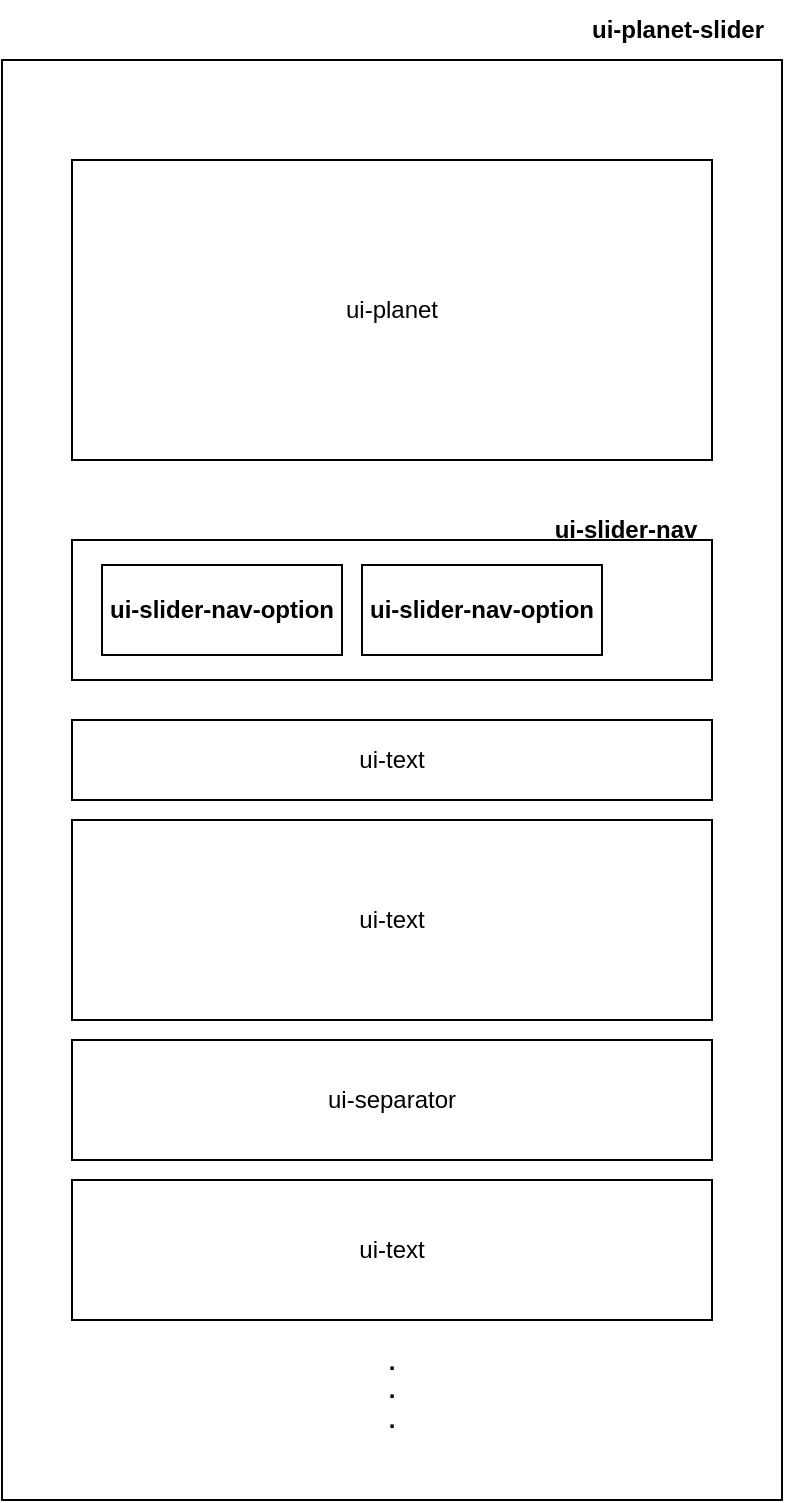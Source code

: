 <mxfile>
    <diagram id="RPy-i5b2ThRWYcu8mVJ7" name="ui-planet-slider">
        <mxGraphModel dx="1098" dy="771" grid="1" gridSize="10" guides="1" tooltips="1" connect="1" arrows="1" fold="1" page="1" pageScale="1" pageWidth="827" pageHeight="1169" math="0" shadow="0">
            <root>
                <mxCell id="0"/>
                <mxCell id="1" parent="0"/>
                <mxCell id="5" value="" style="rounded=0;whiteSpace=wrap;html=1;" parent="1" vertex="1">
                    <mxGeometry x="120" y="80" width="390" height="720" as="geometry"/>
                </mxCell>
                <mxCell id="6" value="ui-planet" style="rounded=0;whiteSpace=wrap;html=1;" parent="1" vertex="1">
                    <mxGeometry x="155" y="130" width="320" height="150" as="geometry"/>
                </mxCell>
                <mxCell id="7" value="" style="rounded=0;whiteSpace=wrap;html=1;" parent="1" vertex="1">
                    <mxGeometry x="155" y="320" width="320" height="70" as="geometry"/>
                </mxCell>
                <mxCell id="8" value="ui-slider-nav-option" style="rounded=0;whiteSpace=wrap;html=1;fontStyle=1" parent="1" vertex="1">
                    <mxGeometry x="170" y="332.5" width="120" height="45" as="geometry"/>
                </mxCell>
                <mxCell id="9" value="&lt;span&gt;ui-slider-nav-option&lt;/span&gt;" style="rounded=0;whiteSpace=wrap;html=1;fontStyle=1" parent="1" vertex="1">
                    <mxGeometry x="300" y="332.5" width="120" height="45" as="geometry"/>
                </mxCell>
                <mxCell id="10" value="ui-slider-nav" style="text;html=1;strokeColor=none;fillColor=none;align=center;verticalAlign=middle;whiteSpace=wrap;rounded=0;fontStyle=1" parent="1" vertex="1">
                    <mxGeometry x="380" y="300" width="104" height="30" as="geometry"/>
                </mxCell>
                <mxCell id="11" value="ui-text" style="rounded=0;whiteSpace=wrap;html=1;" parent="1" vertex="1">
                    <mxGeometry x="155" y="410" width="320" height="40" as="geometry"/>
                </mxCell>
                <mxCell id="13" value="ui-text" style="rounded=0;whiteSpace=wrap;html=1;" parent="1" vertex="1">
                    <mxGeometry x="155" y="460" width="320" height="100" as="geometry"/>
                </mxCell>
                <mxCell id="14" value="ui-separator" style="rounded=0;whiteSpace=wrap;html=1;" parent="1" vertex="1">
                    <mxGeometry x="155" y="570" width="320" height="60" as="geometry"/>
                </mxCell>
                <mxCell id="15" value="ui-text" style="rounded=0;whiteSpace=wrap;html=1;" parent="1" vertex="1">
                    <mxGeometry x="155" y="640" width="320" height="70" as="geometry"/>
                </mxCell>
                <mxCell id="16" value=".&lt;br&gt;.&lt;br&gt;." style="text;html=1;strokeColor=none;fillColor=none;align=center;verticalAlign=middle;whiteSpace=wrap;rounded=0;fontStyle=1" parent="1" vertex="1">
                    <mxGeometry x="263" y="730" width="104" height="30" as="geometry"/>
                </mxCell>
                <mxCell id="17" value="ui-planet-slider" style="text;html=1;strokeColor=none;fillColor=none;align=center;verticalAlign=middle;whiteSpace=wrap;rounded=0;fontStyle=1" vertex="1" parent="1">
                    <mxGeometry x="406" y="50" width="104" height="30" as="geometry"/>
                </mxCell>
            </root>
        </mxGraphModel>
    </diagram>
</mxfile>
